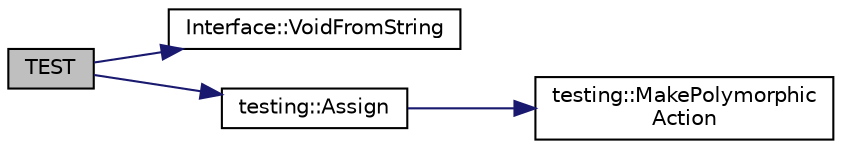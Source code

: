 digraph "TEST"
{
  edge [fontname="Helvetica",fontsize="10",labelfontname="Helvetica",labelfontsize="10"];
  node [fontname="Helvetica",fontsize="10",shape=record];
  rankdir="LR";
  Node20 [label="TEST",height=0.2,width=0.4,color="black", fillcolor="grey75", style="filled", fontcolor="black"];
  Node20 -> Node21 [color="midnightblue",fontsize="10",style="solid",fontname="Helvetica"];
  Node21 [label="Interface::VoidFromString",height=0.2,width=0.4,color="black", fillcolor="white", style="filled",URL="$de/d95/class_interface.html#a65d6ae604e7e9a513aec72c9c94e0b97"];
  Node20 -> Node22 [color="midnightblue",fontsize="10",style="solid",fontname="Helvetica"];
  Node22 [label="testing::Assign",height=0.2,width=0.4,color="black", fillcolor="white", style="filled",URL="$d0/d75/namespacetesting.html#abfc4121b8708e8b22a096ff8be88a9d0"];
  Node22 -> Node23 [color="midnightblue",fontsize="10",style="solid",fontname="Helvetica"];
  Node23 [label="testing::MakePolymorphic\lAction",height=0.2,width=0.4,color="black", fillcolor="white", style="filled",URL="$d0/d75/namespacetesting.html#a36bd06c5ea972c6df0bd9f40a7a94c65"];
}
